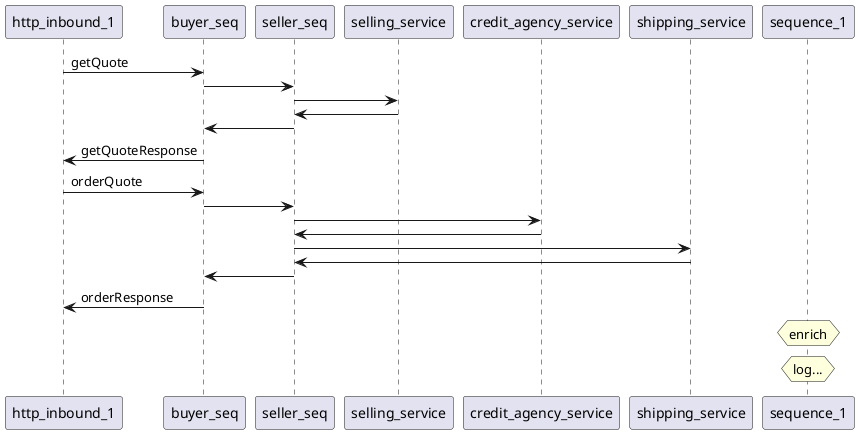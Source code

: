 @startuml
http_inbound_1 -> buyer_seq : getQuote


buyer_seq -> seller_seq
seller_seq -> selling_service
selling_service -> seller_seq
seller_seq -> buyer_seq
buyer_seq -> http_inbound_1 : getQuoteResponse

http_inbound_1 -> buyer_seq : orderQuote
buyer_seq -> seller_seq
seller_seq -> credit_agency_service
credit_agency_service -> seller_seq

seller_seq -> shipping_service
shipping_service -> seller_seq

seller_seq -> buyer_seq
buyer_seq -> http_inbound_1:orderResponse

hnote over sequence_1 : enrich
hnote over sequence_1 : log...



@enduml